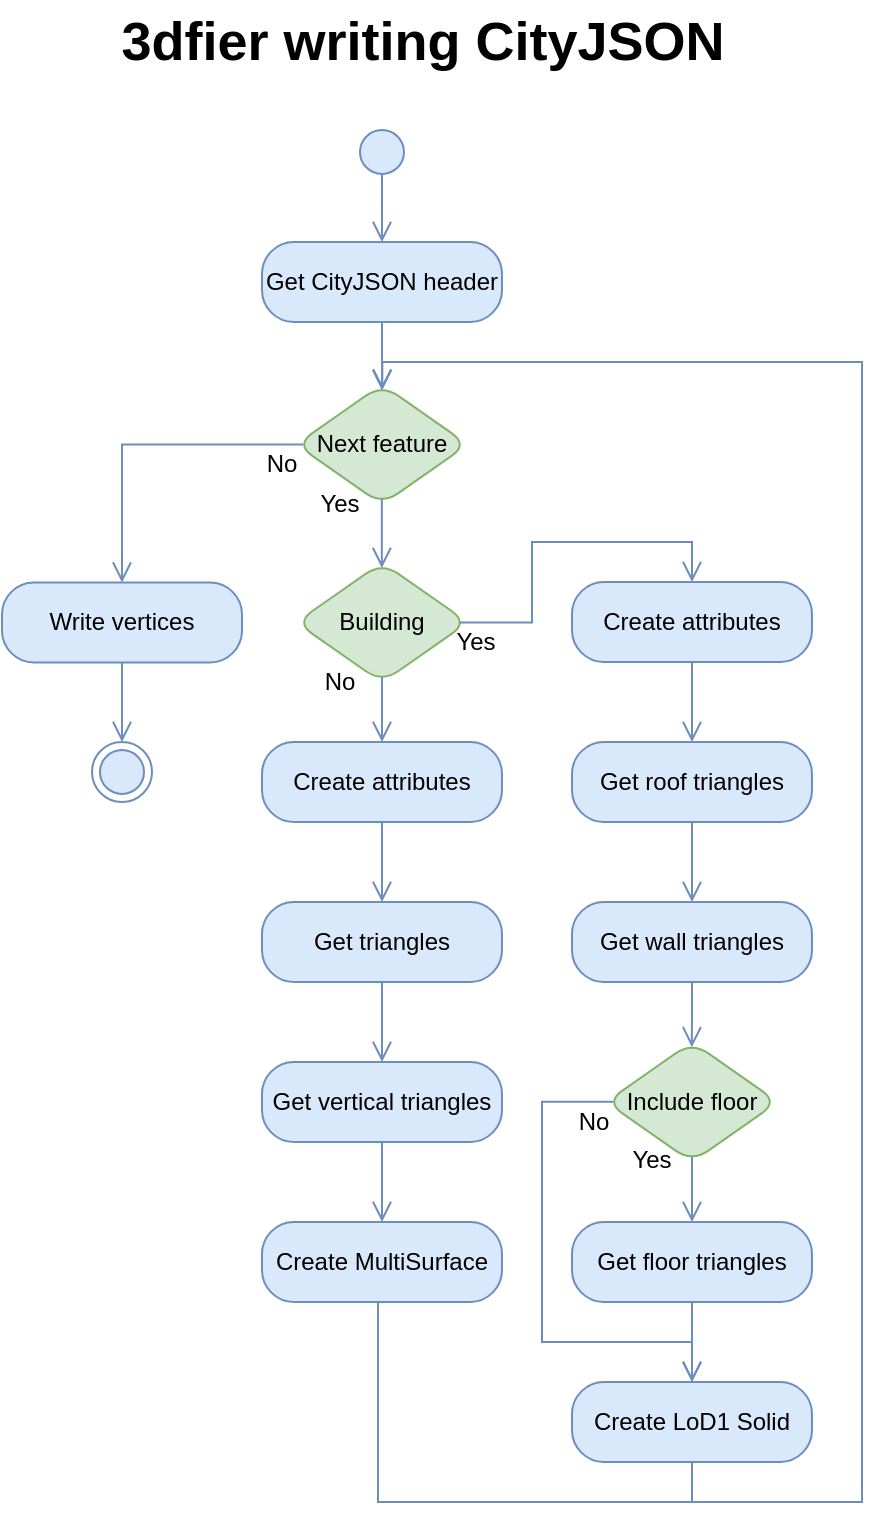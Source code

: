 <mxfile version="12.6.5" type="device"><diagram id="8uUW5VcGIEPM47w4EnDk" name="Page-1"><mxGraphModel dx="1185" dy="685" grid="1" gridSize="10" guides="1" tooltips="1" connect="1" arrows="1" fold="1" page="1" pageScale="1" pageWidth="850" pageHeight="1100" math="0" shadow="0"><root><mxCell id="0"/><mxCell id="1" parent="0"/><mxCell id="du1gqOrOKqdX8gl0MiSq-1" value="Next feature" style="rhombus;whiteSpace=wrap;html=1;fillColor=#d5e8d4;strokeColor=#82b366;rounded=1;shadow=0;strokeWidth=1;perimeterSpacing=0;" parent="1" vertex="1"><mxGeometry x="362" y="191.25" width="86" height="60" as="geometry"/></mxCell><mxCell id="du1gqOrOKqdX8gl0MiSq-2" value="No" style="text;html=1;strokeColor=none;fillColor=none;align=center;verticalAlign=middle;whiteSpace=wrap;rounded=0;" parent="1" vertex="1"><mxGeometry x="334.52" y="221.25" width="40" height="20" as="geometry"/></mxCell><mxCell id="du1gqOrOKqdX8gl0MiSq-3" value="Yes" style="text;html=1;strokeColor=none;fillColor=none;align=center;verticalAlign=middle;whiteSpace=wrap;rounded=0;" parent="1" vertex="1"><mxGeometry x="364.33" y="241.25" width="40" height="20" as="geometry"/></mxCell><mxCell id="du1gqOrOKqdX8gl0MiSq-18" value="Create attributes" style="rounded=1;whiteSpace=wrap;html=1;arcSize=40;fillColor=#dae8fc;strokeColor=#6c8ebf;shadow=0;" parent="1" vertex="1"><mxGeometry x="345" y="370" width="120" height="40" as="geometry"/></mxCell><mxCell id="du1gqOrOKqdX8gl0MiSq-19" value="" style="edgeStyle=orthogonalEdgeStyle;html=1;verticalAlign=bottom;endArrow=open;endSize=8;strokeColor=#6c8ebf;fillColor=#dae8fc;shadow=0;rounded=0;entryX=0.5;entryY=0;entryDx=0;entryDy=0;exitX=0.5;exitY=1;exitDx=0;exitDy=0;" parent="1" source="du1gqOrOKqdX8gl0MiSq-18" target="du1gqOrOKqdX8gl0MiSq-47" edge="1"><mxGeometry relative="1" as="geometry"><mxPoint x="399.46" y="447" as="targetPoint"/><mxPoint x="399.46" y="407" as="sourcePoint"/></mxGeometry></mxCell><mxCell id="du1gqOrOKqdX8gl0MiSq-20" value="" style="edgeStyle=orthogonalEdgeStyle;html=1;verticalAlign=bottom;endArrow=open;endSize=8;strokeColor=#6c8ebf;fillColor=#dae8fc;shadow=0;rounded=0;entryX=0.5;entryY=0;entryDx=0;entryDy=0;exitX=0.5;exitY=0.954;exitDx=0;exitDy=0;exitPerimeter=0;" parent="1" source="du1gqOrOKqdX8gl0MiSq-30" target="du1gqOrOKqdX8gl0MiSq-18" edge="1"><mxGeometry relative="1" as="geometry"><mxPoint x="399.46" y="367.23" as="targetPoint"/><mxPoint x="409.46" y="336.23" as="sourcePoint"/><Array as="points"/></mxGeometry></mxCell><mxCell id="du1gqOrOKqdX8gl0MiSq-25" value="" style="edgeStyle=orthogonalEdgeStyle;html=1;verticalAlign=bottom;endArrow=open;endSize=8;strokeColor=#6c8ebf;fillColor=#dae8fc;shadow=0;exitX=0.5;exitY=0.861;exitDx=0;exitDy=0;rounded=0;exitPerimeter=0;entryX=0.5;entryY=0;entryDx=0;entryDy=0;" parent="1" source="du1gqOrOKqdX8gl0MiSq-55" target="du1gqOrOKqdX8gl0MiSq-26" edge="1"><mxGeometry relative="1" as="geometry"><mxPoint x="399.667" y="122.491" as="targetPoint"/><mxPoint x="404.81" y="87.6" as="sourcePoint"/></mxGeometry></mxCell><mxCell id="du1gqOrOKqdX8gl0MiSq-26" value="Get CityJSON header" style="rounded=1;whiteSpace=wrap;html=1;arcSize=40;fillColor=#dae8fc;strokeColor=#6c8ebf;shadow=0;" parent="1" vertex="1"><mxGeometry x="345" y="120" width="120" height="40" as="geometry"/></mxCell><mxCell id="du1gqOrOKqdX8gl0MiSq-27" value="" style="edgeStyle=orthogonalEdgeStyle;html=1;verticalAlign=bottom;endArrow=open;endSize=8;strokeColor=#6c8ebf;fillColor=#dae8fc;shadow=0;rounded=0;exitX=0.5;exitY=1;exitDx=0;exitDy=0;entryX=0.5;entryY=0.049;entryDx=0;entryDy=0;entryPerimeter=0;" parent="1" source="du1gqOrOKqdX8gl0MiSq-26" target="du1gqOrOKqdX8gl0MiSq-1" edge="1"><mxGeometry relative="1" as="geometry"><mxPoint x="399.46" y="194.02" as="targetPoint"/><mxPoint x="399.46" y="131.5" as="sourcePoint"/><Array as="points"/></mxGeometry></mxCell><mxCell id="du1gqOrOKqdX8gl0MiSq-28" value="" style="edgeStyle=orthogonalEdgeStyle;html=1;verticalAlign=bottom;endArrow=open;endSize=8;strokeColor=#6c8ebf;fillColor=#dae8fc;shadow=0;rounded=0;exitX=0.042;exitY=0.499;exitDx=0;exitDy=0;exitPerimeter=0;entryX=0.5;entryY=0;entryDx=0;entryDy=0;" parent="1" source="du1gqOrOKqdX8gl0MiSq-1" target="du1gqOrOKqdX8gl0MiSq-29" edge="1"><mxGeometry relative="1" as="geometry"><mxPoint x="409.46" y="801.25" as="targetPoint"/><mxPoint x="438.848" y="302.25" as="sourcePoint"/><Array as="points"><mxPoint x="275" y="221"/></Array></mxGeometry></mxCell><mxCell id="du1gqOrOKqdX8gl0MiSq-29" value="Write vertices" style="rounded=1;whiteSpace=wrap;html=1;arcSize=40;fillColor=#dae8fc;strokeColor=#6c8ebf;shadow=0;" parent="1" vertex="1"><mxGeometry x="215" y="290.23" width="120" height="40" as="geometry"/></mxCell><mxCell id="du1gqOrOKqdX8gl0MiSq-30" value="Building" style="rhombus;whiteSpace=wrap;html=1;fillColor=#d5e8d4;strokeColor=#82b366;rounded=1;shadow=0;strokeWidth=1;perimeterSpacing=0;" parent="1" vertex="1"><mxGeometry x="362" y="280.23" width="86" height="60" as="geometry"/></mxCell><mxCell id="du1gqOrOKqdX8gl0MiSq-31" value="No" style="text;html=1;strokeColor=none;fillColor=none;align=center;verticalAlign=middle;whiteSpace=wrap;rounded=0;" parent="1" vertex="1"><mxGeometry x="364.48" y="330.23" width="40" height="20" as="geometry"/></mxCell><mxCell id="du1gqOrOKqdX8gl0MiSq-32" value="Yes" style="text;html=1;strokeColor=none;fillColor=none;align=center;verticalAlign=middle;whiteSpace=wrap;rounded=0;" parent="1" vertex="1"><mxGeometry x="432.46" y="310.23" width="40" height="20" as="geometry"/></mxCell><mxCell id="du1gqOrOKqdX8gl0MiSq-33" value="" style="edgeStyle=orthogonalEdgeStyle;html=1;verticalAlign=bottom;endArrow=open;endSize=8;strokeColor=#6c8ebf;fillColor=#dae8fc;shadow=0;rounded=0;entryX=0.5;entryY=0;entryDx=0;entryDy=0;exitX=0.5;exitY=0.952;exitDx=0;exitDy=0;exitPerimeter=0;" parent="1" source="du1gqOrOKqdX8gl0MiSq-34" target="du1gqOrOKqdX8gl0MiSq-38" edge="1"><mxGeometry relative="1" as="geometry"><mxPoint x="569.52" y="607" as="targetPoint"/><mxPoint x="569.606" y="495.78" as="sourcePoint"/><Array as="points"/></mxGeometry></mxCell><mxCell id="du1gqOrOKqdX8gl0MiSq-34" value="Include floor" style="rhombus;whiteSpace=wrap;html=1;fillColor=#d5e8d4;strokeColor=#82b366;rounded=1;shadow=0;strokeWidth=1;perimeterSpacing=0;" parent="1" vertex="1"><mxGeometry x="517" y="520" width="86" height="60" as="geometry"/></mxCell><mxCell id="du1gqOrOKqdX8gl0MiSq-35" value="No" style="text;html=1;strokeColor=none;fillColor=none;align=center;verticalAlign=middle;whiteSpace=wrap;rounded=0;" parent="1" vertex="1"><mxGeometry x="490.81" y="550.0" width="40" height="20" as="geometry"/></mxCell><mxCell id="du1gqOrOKqdX8gl0MiSq-36" value="Yes" style="text;html=1;strokeColor=none;fillColor=none;align=center;verticalAlign=middle;whiteSpace=wrap;rounded=0;" parent="1" vertex="1"><mxGeometry x="519.52" y="569.0" width="40" height="20" as="geometry"/></mxCell><mxCell id="du1gqOrOKqdX8gl0MiSq-38" value="Get floor triangles" style="rounded=1;whiteSpace=wrap;html=1;arcSize=40;fillColor=#dae8fc;strokeColor=#6c8ebf;shadow=0;" parent="1" vertex="1"><mxGeometry x="500" y="610" width="120" height="40" as="geometry"/></mxCell><mxCell id="du1gqOrOKqdX8gl0MiSq-39" value="" style="edgeStyle=orthogonalEdgeStyle;html=1;verticalAlign=bottom;endArrow=open;endSize=8;strokeColor=#6c8ebf;fillColor=#dae8fc;shadow=0;rounded=0;exitX=0.5;exitY=1;exitDx=0;exitDy=0;entryX=0.501;entryY=0.044;entryDx=0;entryDy=0;entryPerimeter=0;" parent="1" source="du1gqOrOKqdX8gl0MiSq-45" target="du1gqOrOKqdX8gl0MiSq-1" edge="1"><mxGeometry relative="1" as="geometry"><mxPoint x="469.52" y="200" as="targetPoint"/><mxPoint x="559.52" y="660" as="sourcePoint"/><Array as="points"><mxPoint x="560" y="750"/><mxPoint x="645" y="750"/><mxPoint x="645" y="180"/><mxPoint x="405" y="180"/></Array></mxGeometry></mxCell><mxCell id="du1gqOrOKqdX8gl0MiSq-40" value="" style="edgeStyle=orthogonalEdgeStyle;html=1;verticalAlign=bottom;endArrow=open;endSize=8;strokeColor=#6c8ebf;fillColor=#dae8fc;shadow=0;rounded=0;exitX=0.95;exitY=0.5;exitDx=0;exitDy=0;exitPerimeter=0;entryX=0.5;entryY=0;entryDx=0;entryDy=0;" parent="1" source="du1gqOrOKqdX8gl0MiSq-30" target="du1gqOrOKqdX8gl0MiSq-16" edge="1"><mxGeometry relative="1" as="geometry"><mxPoint x="559.52" y="280" as="targetPoint"/><mxPoint x="459.46" y="410.25" as="sourcePoint"/><Array as="points"><mxPoint x="480" y="310"/><mxPoint x="480" y="270"/><mxPoint x="560" y="270"/></Array></mxGeometry></mxCell><mxCell id="du1gqOrOKqdX8gl0MiSq-41" value="Get roof triangles" style="rounded=1;whiteSpace=wrap;html=1;arcSize=40;fillColor=#dae8fc;strokeColor=#6c8ebf;shadow=0;" parent="1" vertex="1"><mxGeometry x="500.0" y="370" width="120" height="40" as="geometry"/></mxCell><mxCell id="du1gqOrOKqdX8gl0MiSq-42" value="" style="edgeStyle=orthogonalEdgeStyle;html=1;verticalAlign=bottom;endArrow=open;endSize=8;strokeColor=#6c8ebf;fillColor=#dae8fc;shadow=0;rounded=0;entryX=0.5;entryY=0;entryDx=0;entryDy=0;exitX=0.5;exitY=1;exitDx=0;exitDy=0;" parent="1" source="du1gqOrOKqdX8gl0MiSq-41" target="du1gqOrOKqdX8gl0MiSq-43" edge="1"><mxGeometry relative="1" as="geometry"><mxPoint x="569.52" y="447" as="targetPoint"/><mxPoint x="569.52" y="407" as="sourcePoint"/><Array as="points"/></mxGeometry></mxCell><mxCell id="du1gqOrOKqdX8gl0MiSq-43" value="Get wall triangles" style="rounded=1;whiteSpace=wrap;html=1;arcSize=40;fillColor=#dae8fc;strokeColor=#6c8ebf;shadow=0;" parent="1" vertex="1"><mxGeometry x="500.0" y="450" width="120" height="40" as="geometry"/></mxCell><mxCell id="du1gqOrOKqdX8gl0MiSq-44" value="" style="edgeStyle=orthogonalEdgeStyle;html=1;verticalAlign=bottom;endArrow=open;endSize=8;strokeColor=#6c8ebf;fillColor=#dae8fc;shadow=0;rounded=0;exitX=0.5;exitY=1;exitDx=0;exitDy=0;entryX=0.499;entryY=0.043;entryDx=0;entryDy=0;entryPerimeter=0;" parent="1" source="du1gqOrOKqdX8gl0MiSq-43" target="du1gqOrOKqdX8gl0MiSq-34" edge="1"><mxGeometry relative="1" as="geometry"><mxPoint x="514.81" y="520" as="targetPoint"/><mxPoint x="569.52" y="487" as="sourcePoint"/><Array as="points"/></mxGeometry></mxCell><mxCell id="du1gqOrOKqdX8gl0MiSq-45" value="Create LoD1 Solid" style="rounded=1;whiteSpace=wrap;html=1;arcSize=40;fillColor=#dae8fc;strokeColor=#6c8ebf;shadow=0;" parent="1" vertex="1"><mxGeometry x="500.0" y="690" width="120" height="40" as="geometry"/></mxCell><mxCell id="du1gqOrOKqdX8gl0MiSq-46" value="" style="edgeStyle=orthogonalEdgeStyle;html=1;verticalAlign=bottom;endArrow=open;endSize=8;strokeColor=#6c8ebf;fillColor=#dae8fc;shadow=0;rounded=0;entryX=0.5;entryY=0;entryDx=0;entryDy=0;exitX=0.5;exitY=1;exitDx=0;exitDy=0;" parent="1" source="du1gqOrOKqdX8gl0MiSq-38" target="du1gqOrOKqdX8gl0MiSq-45" edge="1"><mxGeometry relative="1" as="geometry"><mxPoint x="564.81" y="766.76" as="targetPoint"/><mxPoint x="569.52" y="726.75" as="sourcePoint"/></mxGeometry></mxCell><mxCell id="du1gqOrOKqdX8gl0MiSq-14" value="" style="edgeStyle=orthogonalEdgeStyle;html=1;verticalAlign=bottom;endArrow=open;endSize=8;strokeColor=#6c8ebf;fillColor=#dae8fc;shadow=0;rounded=0;entryX=0.499;entryY=0.046;entryDx=0;entryDy=0;exitX=0.499;exitY=0.951;exitDx=0;exitDy=0;exitPerimeter=0;entryPerimeter=0;" parent="1" source="du1gqOrOKqdX8gl0MiSq-1" target="du1gqOrOKqdX8gl0MiSq-30" edge="1"><mxGeometry relative="1" as="geometry"><mxPoint x="64.4" y="491.5" as="targetPoint"/><mxPoint x="409.46" y="251.25" as="sourcePoint"/></mxGeometry></mxCell><mxCell id="du1gqOrOKqdX8gl0MiSq-16" value="Create attributes" style="rounded=1;whiteSpace=wrap;html=1;arcSize=40;fillColor=#dae8fc;strokeColor=#6c8ebf;shadow=0;" parent="1" vertex="1"><mxGeometry x="500" y="290" width="120" height="40" as="geometry"/></mxCell><mxCell id="du1gqOrOKqdX8gl0MiSq-17" value="" style="edgeStyle=orthogonalEdgeStyle;html=1;verticalAlign=bottom;endArrow=open;endSize=8;strokeColor=#6c8ebf;fillColor=#dae8fc;shadow=0;exitX=0.5;exitY=1;exitDx=0;exitDy=0;rounded=0;entryX=0.5;entryY=0;entryDx=0;entryDy=0;" parent="1" source="du1gqOrOKqdX8gl0MiSq-16" target="du1gqOrOKqdX8gl0MiSq-41" edge="1"><mxGeometry relative="1" as="geometry"><mxPoint x="569.52" y="367" as="targetPoint"/><mxPoint x="699.52" y="284.95" as="sourcePoint"/></mxGeometry></mxCell><mxCell id="du1gqOrOKqdX8gl0MiSq-47" value="Get triangles" style="rounded=1;whiteSpace=wrap;html=1;arcSize=40;fillColor=#dae8fc;strokeColor=#6c8ebf;shadow=0;" parent="1" vertex="1"><mxGeometry x="345" y="450" width="120" height="40" as="geometry"/></mxCell><mxCell id="du1gqOrOKqdX8gl0MiSq-48" value="" style="edgeStyle=orthogonalEdgeStyle;html=1;verticalAlign=bottom;endArrow=open;endSize=8;strokeColor=#6c8ebf;fillColor=#dae8fc;shadow=0;rounded=0;entryX=0.5;entryY=0;entryDx=0;entryDy=0;exitX=0.5;exitY=1;exitDx=0;exitDy=0;" parent="1" source="du1gqOrOKqdX8gl0MiSq-47" target="du1gqOrOKqdX8gl0MiSq-49" edge="1"><mxGeometry relative="1" as="geometry"><mxPoint x="399.46" y="527" as="targetPoint"/><mxPoint x="399.46" y="487" as="sourcePoint"/><Array as="points"/></mxGeometry></mxCell><mxCell id="du1gqOrOKqdX8gl0MiSq-49" value="Get vertical triangles" style="rounded=1;whiteSpace=wrap;html=1;arcSize=40;fillColor=#dae8fc;strokeColor=#6c8ebf;shadow=0;" parent="1" vertex="1"><mxGeometry x="345" y="530" width="120" height="40" as="geometry"/></mxCell><mxCell id="du1gqOrOKqdX8gl0MiSq-50" value="" style="edgeStyle=orthogonalEdgeStyle;html=1;verticalAlign=bottom;endArrow=open;endSize=8;strokeColor=#6c8ebf;fillColor=#dae8fc;shadow=0;rounded=0;entryX=0.5;entryY=0;entryDx=0;entryDy=0;exitX=0.5;exitY=1;exitDx=0;exitDy=0;" parent="1" source="du1gqOrOKqdX8gl0MiSq-49" target="du1gqOrOKqdX8gl0MiSq-51" edge="1"><mxGeometry relative="1" as="geometry"><mxPoint x="399.46" y="606.75" as="targetPoint"/><mxPoint x="399.46" y="566.75" as="sourcePoint"/><Array as="points"/></mxGeometry></mxCell><mxCell id="du1gqOrOKqdX8gl0MiSq-51" value="Create MultiSurface" style="rounded=1;whiteSpace=wrap;html=1;arcSize=40;fillColor=#dae8fc;strokeColor=#6c8ebf;shadow=0;" parent="1" vertex="1"><mxGeometry x="345" y="610" width="120" height="40" as="geometry"/></mxCell><mxCell id="du1gqOrOKqdX8gl0MiSq-52" value="" style="edgeStyle=orthogonalEdgeStyle;html=1;verticalAlign=bottom;endArrow=open;endSize=8;strokeColor=#6c8ebf;fillColor=#dae8fc;shadow=0;rounded=0;exitX=0.5;exitY=1;exitDx=0;exitDy=0;entryX=0.501;entryY=0.044;entryDx=0;entryDy=0;entryPerimeter=0;" parent="1" source="du1gqOrOKqdX8gl0MiSq-51" target="du1gqOrOKqdX8gl0MiSq-1" edge="1"><mxGeometry relative="1" as="geometry"><mxPoint x="719.52" y="230" as="targetPoint"/><mxPoint x="399.46" y="647" as="sourcePoint"/><Array as="points"><mxPoint x="403" y="750"/><mxPoint x="645" y="750"/><mxPoint x="645" y="180"/><mxPoint x="405" y="180"/></Array></mxGeometry></mxCell><mxCell id="du1gqOrOKqdX8gl0MiSq-53" value="" style="ellipse;html=1;shape=endState;fillColor=#dae8fc;strokeColor=#6c8ebf;rounded=1;shadow=0;" parent="1" vertex="1"><mxGeometry x="260" y="370" width="30" height="30" as="geometry"/></mxCell><mxCell id="du1gqOrOKqdX8gl0MiSq-54" value="" style="edgeStyle=orthogonalEdgeStyle;html=1;verticalAlign=bottom;endArrow=open;endSize=8;strokeColor=#6c8ebf;fillColor=#dae8fc;shadow=0;rounded=0;entryX=0.5;entryY=0;entryDx=0;entryDy=0;exitX=0.5;exitY=1;exitDx=0;exitDy=0;" parent="1" source="du1gqOrOKqdX8gl0MiSq-29" target="du1gqOrOKqdX8gl0MiSq-53" edge="1"><mxGeometry relative="1" as="geometry"><mxPoint x="264.81" y="368.88" as="targetPoint"/><mxPoint x="264.81" y="340" as="sourcePoint"/><Array as="points"/></mxGeometry></mxCell><mxCell id="du1gqOrOKqdX8gl0MiSq-55" value="" style="ellipse;html=1;shape=startState;fillColor=#dae8fc;strokeColor=#6c8ebf;shadow=0;" parent="1" vertex="1"><mxGeometry x="390" y="60" width="30" height="30" as="geometry"/></mxCell><mxCell id="du1gqOrOKqdX8gl0MiSq-57" value="" style="edgeStyle=orthogonalEdgeStyle;html=1;verticalAlign=bottom;endArrow=open;endSize=8;strokeColor=#6c8ebf;fillColor=#dae8fc;shadow=0;rounded=0;exitX=0.042;exitY=0.498;exitDx=0;exitDy=0;exitPerimeter=0;entryX=0.5;entryY=0;entryDx=0;entryDy=0;" parent="1" source="du1gqOrOKqdX8gl0MiSq-34" target="du1gqOrOKqdX8gl0MiSq-45" edge="1"><mxGeometry relative="1" as="geometry"><mxPoint x="504.81" y="670" as="targetPoint"/><mxPoint x="614.81" y="610" as="sourcePoint"/><Array as="points"><mxPoint x="485" y="550"/><mxPoint x="485" y="670"/><mxPoint x="560" y="670"/></Array></mxGeometry></mxCell><mxCell id="0dhnpL69ycQTYcgAN1qT-1" value="3dfier writing CityJSON" style="text;strokeColor=none;fillColor=none;html=1;fontSize=27;fontStyle=1;verticalAlign=middle;align=center;rounded=0;shadow=0;" vertex="1" parent="1"><mxGeometry x="265" y="-3.553e-15" width="319" height="40" as="geometry"/></mxCell></root></mxGraphModel></diagram></mxfile>